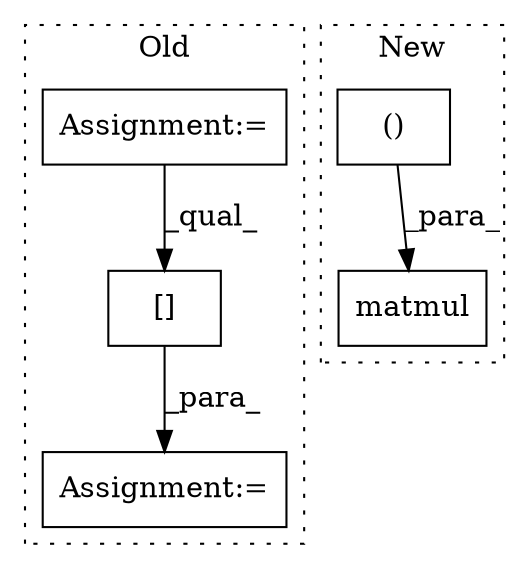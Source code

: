 digraph G {
subgraph cluster0 {
1 [label="[]" a="2" s="4931,5031" l="38,2" shape="box"];
3 [label="Assignment:=" a="7" s="4584" l="2" shape="box"];
5 [label="Assignment:=" a="7" s="4930" l="1" shape="box"];
label = "Old";
style="dotted";
}
subgraph cluster1 {
2 [label="matmul" a="32" s="5007,5119" l="7,1" shape="box"];
4 [label="()" a="106" s="5089" l="26" shape="box"];
label = "New";
style="dotted";
}
1 -> 5 [label="_para_"];
3 -> 1 [label="_qual_"];
4 -> 2 [label="_para_"];
}
